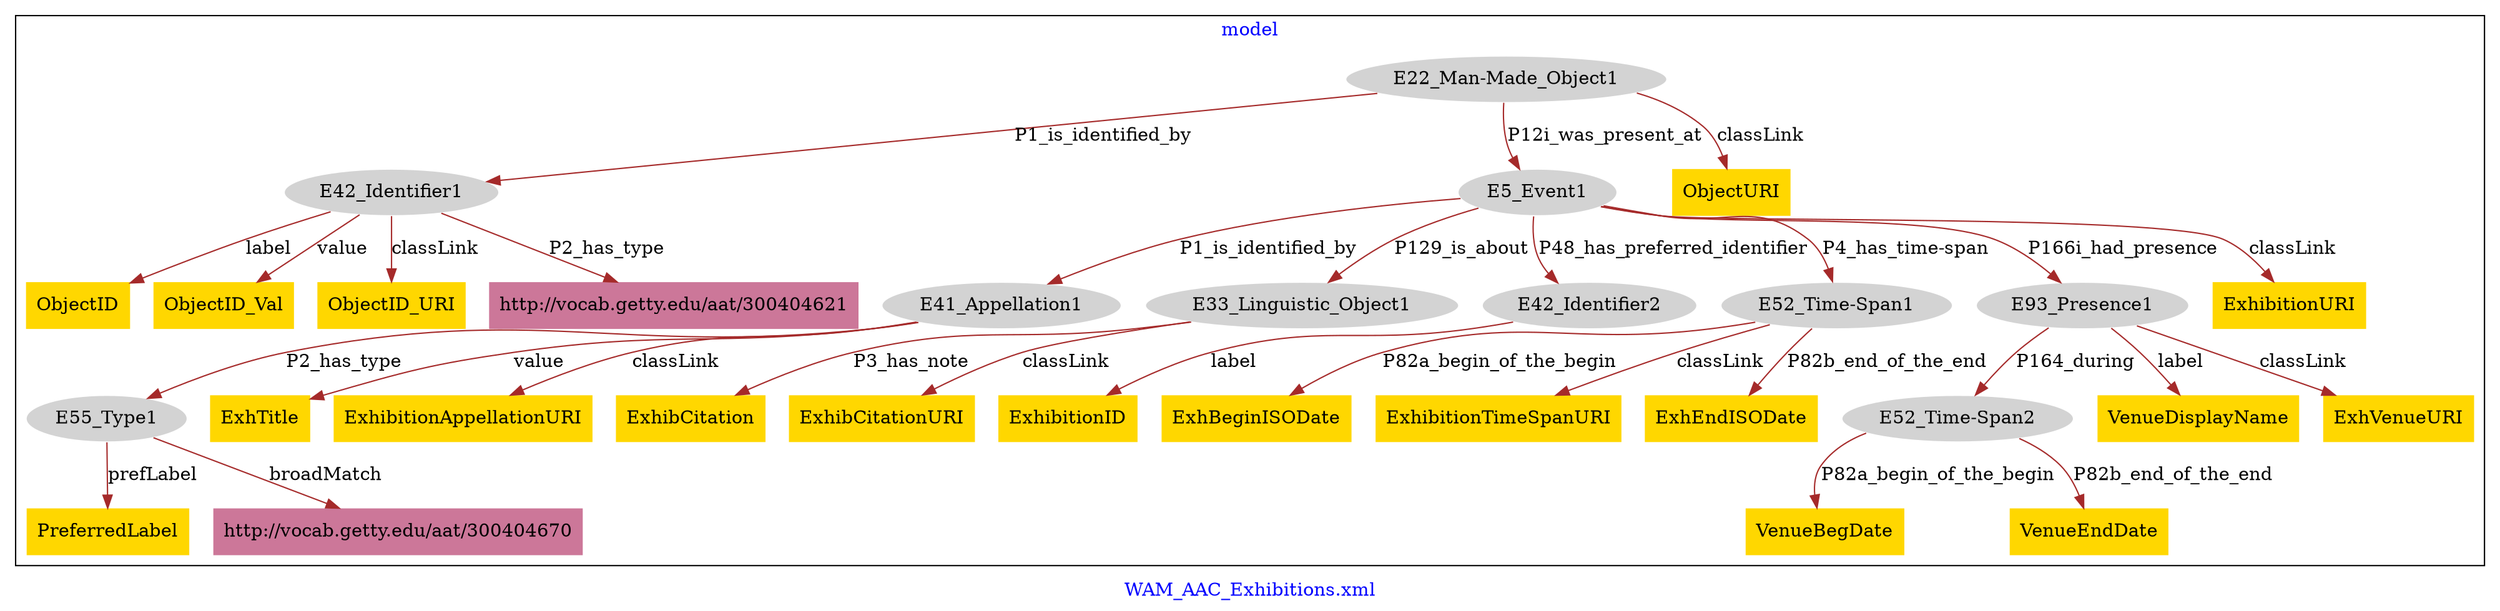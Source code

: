 digraph n0 {
fontcolor="blue"
remincross="true"
label="WAM_AAC_Exhibitions.xml"
subgraph cluster {
label="model"
n2[style="filled",color="white",fillcolor="lightgray",label="E22_Man-Made_Object1"];
n3[style="filled",color="white",fillcolor="lightgray",label="E42_Identifier1"];
n4[style="filled",color="white",fillcolor="lightgray",label="E5_Event1"];
n5[style="filled",color="white",fillcolor="lightgray",label="E41_Appellation1"];
n6[style="filled",color="white",fillcolor="lightgray",label="E55_Type1"];
n7[style="filled",color="white",fillcolor="lightgray",label="E33_Linguistic_Object1"];
n8[style="filled",color="white",fillcolor="lightgray",label="E42_Identifier2"];
n9[style="filled",color="white",fillcolor="lightgray",label="E52_Time-Span1"];
n10[style="filled",color="white",fillcolor="lightgray",label="E93_Presence1"];
n11[style="filled",color="white",fillcolor="lightgray",label="E52_Time-Span2"];
n12[shape="plaintext",style="filled",fillcolor="gold",label="ExhTitle"];
n13[shape="plaintext",style="filled",fillcolor="gold",label="ObjectID"];
n14[shape="plaintext",style="filled",fillcolor="gold",label="ObjectID_Val"];
n15[shape="plaintext",style="filled",fillcolor="gold",label="ExhBeginISODate"];
n16[shape="plaintext",style="filled",fillcolor="gold",label="VenueBegDate"];
n17[shape="plaintext",style="filled",fillcolor="gold",label="VenueDisplayName"];
n18[shape="plaintext",style="filled",fillcolor="gold",label="VenueEndDate"];
n19[shape="plaintext",style="filled",fillcolor="gold",label="ExhibitionID"];
n20[shape="plaintext",style="filled",fillcolor="gold",label="ObjectID_URI"];
n21[shape="plaintext",style="filled",fillcolor="gold",label="ObjectURI"];
n22[shape="plaintext",style="filled",fillcolor="gold",label="ExhibCitation"];
n23[shape="plaintext",style="filled",fillcolor="gold",label="PreferredLabel"];
n24[shape="plaintext",style="filled",fillcolor="gold",label="ExhibCitationURI"];
n25[shape="plaintext",style="filled",fillcolor="gold",label="ExhibitionTimeSpanURI"];
n26[shape="plaintext",style="filled",fillcolor="gold",label="ExhibitionURI"];
n27[shape="plaintext",style="filled",fillcolor="gold",label="ExhibitionAppellationURI"];
n28[shape="plaintext",style="filled",fillcolor="gold",label="ExhVenueURI"];
n29[shape="plaintext",style="filled",fillcolor="gold",label="ExhEndISODate"];
n30[shape="plaintext",style="filled",fillcolor="#CC7799",label="http://vocab.getty.edu/aat/300404621"];
n31[shape="plaintext",style="filled",fillcolor="#CC7799",label="http://vocab.getty.edu/aat/300404670"];
}
n2 -> n3[color="brown",fontcolor="black",label="P1_is_identified_by"]
n2 -> n4[color="brown",fontcolor="black",label="P12i_was_present_at"]
n5 -> n6[color="brown",fontcolor="black",label="P2_has_type"]
n4 -> n7[color="brown",fontcolor="black",label="P129_is_about"]
n4 -> n5[color="brown",fontcolor="black",label="P1_is_identified_by"]
n4 -> n8[color="brown",fontcolor="black",label="P48_has_preferred_identifier"]
n4 -> n9[color="brown",fontcolor="black",label="P4_has_time-span"]
n4 -> n10[color="brown",fontcolor="black",label="P166i_had_presence"]
n10 -> n11[color="brown",fontcolor="black",label="P164_during"]
n5 -> n12[color="brown",fontcolor="black",label="value"]
n3 -> n13[color="brown",fontcolor="black",label="label"]
n3 -> n14[color="brown",fontcolor="black",label="value"]
n9 -> n15[color="brown",fontcolor="black",label="P82a_begin_of_the_begin"]
n11 -> n16[color="brown",fontcolor="black",label="P82a_begin_of_the_begin"]
n10 -> n17[color="brown",fontcolor="black",label="label"]
n11 -> n18[color="brown",fontcolor="black",label="P82b_end_of_the_end"]
n8 -> n19[color="brown",fontcolor="black",label="label"]
n3 -> n20[color="brown",fontcolor="black",label="classLink"]
n2 -> n21[color="brown",fontcolor="black",label="classLink"]
n7 -> n22[color="brown",fontcolor="black",label="P3_has_note"]
n6 -> n23[color="brown",fontcolor="black",label="prefLabel"]
n7 -> n24[color="brown",fontcolor="black",label="classLink"]
n9 -> n25[color="brown",fontcolor="black",label="classLink"]
n4 -> n26[color="brown",fontcolor="black",label="classLink"]
n5 -> n27[color="brown",fontcolor="black",label="classLink"]
n10 -> n28[color="brown",fontcolor="black",label="classLink"]
n9 -> n29[color="brown",fontcolor="black",label="P82b_end_of_the_end"]
n3 -> n30[color="brown",fontcolor="black",label="P2_has_type"]
n6 -> n31[color="brown",fontcolor="black",label="broadMatch"]
}
